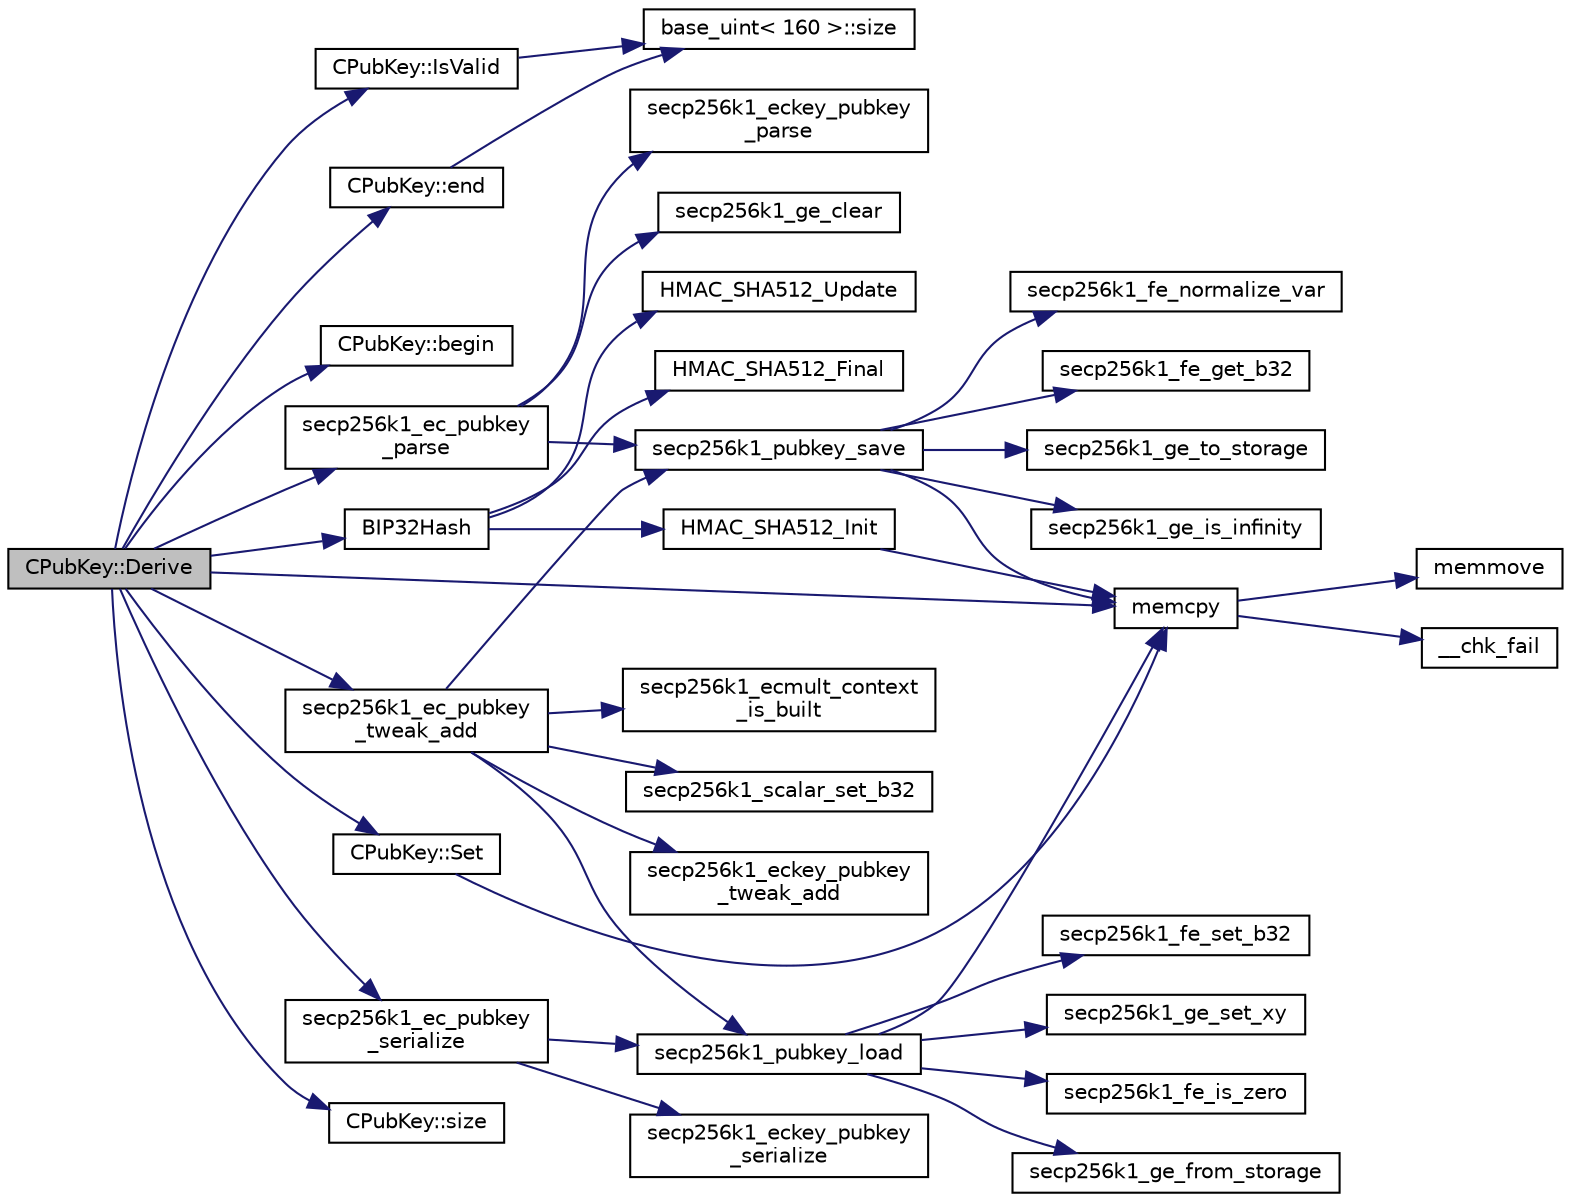 digraph "CPubKey::Derive"
{
  edge [fontname="Helvetica",fontsize="10",labelfontname="Helvetica",labelfontsize="10"];
  node [fontname="Helvetica",fontsize="10",shape=record];
  rankdir="LR";
  Node330 [label="CPubKey::Derive",height=0.2,width=0.4,color="black", fillcolor="grey75", style="filled", fontcolor="black"];
  Node330 -> Node331 [color="midnightblue",fontsize="10",style="solid",fontname="Helvetica"];
  Node331 [label="CPubKey::IsValid",height=0.2,width=0.4,color="black", fillcolor="white", style="filled",URL="$da/d4e/class_c_pub_key.html#a4fa94293cf8577fd039b9a133f6c7f30"];
  Node331 -> Node332 [color="midnightblue",fontsize="10",style="solid",fontname="Helvetica"];
  Node332 [label="base_uint\< 160 \>::size",height=0.2,width=0.4,color="black", fillcolor="white", style="filled",URL="$da/df7/classbase__uint.html#a1f49b034e686269601ea89b0319b8004"];
  Node330 -> Node333 [color="midnightblue",fontsize="10",style="solid",fontname="Helvetica"];
  Node333 [label="CPubKey::begin",height=0.2,width=0.4,color="black", fillcolor="white", style="filled",URL="$da/d4e/class_c_pub_key.html#a859ab9909d68092d6d4fc739237ab358"];
  Node330 -> Node334 [color="midnightblue",fontsize="10",style="solid",fontname="Helvetica"];
  Node334 [label="CPubKey::end",height=0.2,width=0.4,color="black", fillcolor="white", style="filled",URL="$da/d4e/class_c_pub_key.html#a1d6fb1ec2b45fb229f549215d6a23dbc"];
  Node334 -> Node332 [color="midnightblue",fontsize="10",style="solid",fontname="Helvetica"];
  Node330 -> Node335 [color="midnightblue",fontsize="10",style="solid",fontname="Helvetica"];
  Node335 [label="BIP32Hash",height=0.2,width=0.4,color="black", fillcolor="white", style="filled",URL="$da/de5/hash_8cpp.html#af81a4d88d7eaba27c63313aec22b01a4"];
  Node335 -> Node336 [color="midnightblue",fontsize="10",style="solid",fontname="Helvetica"];
  Node336 [label="HMAC_SHA512_Init",height=0.2,width=0.4,color="black", fillcolor="white", style="filled",URL="$da/de5/hash_8cpp.html#a4b8c72838f26539d69f31e256fd6dc5c"];
  Node336 -> Node337 [color="midnightblue",fontsize="10",style="solid",fontname="Helvetica"];
  Node337 [label="memcpy",height=0.2,width=0.4,color="black", fillcolor="white", style="filled",URL="$d5/d9f/glibc__compat_8cpp.html#a0f46826ab0466591e136db24394923cf"];
  Node337 -> Node338 [color="midnightblue",fontsize="10",style="solid",fontname="Helvetica"];
  Node338 [label="memmove",height=0.2,width=0.4,color="black", fillcolor="white", style="filled",URL="$d5/d9f/glibc__compat_8cpp.html#a9778d49e9029dd75bc53ecbbf9f5e9a1"];
  Node337 -> Node339 [color="midnightblue",fontsize="10",style="solid",fontname="Helvetica"];
  Node339 [label="__chk_fail",height=0.2,width=0.4,color="black", fillcolor="white", style="filled",URL="$d5/d9f/glibc__compat_8cpp.html#a424ac71631da5ada2976630ff67051d1"];
  Node335 -> Node340 [color="midnightblue",fontsize="10",style="solid",fontname="Helvetica"];
  Node340 [label="HMAC_SHA512_Update",height=0.2,width=0.4,color="black", fillcolor="white", style="filled",URL="$da/de5/hash_8cpp.html#a252e477655e0e6373143178d65e7a931"];
  Node335 -> Node341 [color="midnightblue",fontsize="10",style="solid",fontname="Helvetica"];
  Node341 [label="HMAC_SHA512_Final",height=0.2,width=0.4,color="black", fillcolor="white", style="filled",URL="$da/de5/hash_8cpp.html#a3e0fccfdb4599881e52d5fe8497f961f"];
  Node330 -> Node337 [color="midnightblue",fontsize="10",style="solid",fontname="Helvetica"];
  Node330 -> Node342 [color="midnightblue",fontsize="10",style="solid",fontname="Helvetica"];
  Node342 [label="secp256k1_ec_pubkey\l_parse",height=0.2,width=0.4,color="black", fillcolor="white", style="filled",URL="$d7/dd3/secp256k1_8h.html#a4e5dc8952c9a7e791376505ef2023ca1",tooltip="Parse a variable-length public key into the pubkey object. "];
  Node342 -> Node343 [color="midnightblue",fontsize="10",style="solid",fontname="Helvetica"];
  Node343 [label="secp256k1_eckey_pubkey\l_parse",height=0.2,width=0.4,color="black", fillcolor="white", style="filled",URL="$da/dff/eckey_8h.html#ae0cdb1eef2dc770d70aac0ad50a35e9a"];
  Node342 -> Node344 [color="midnightblue",fontsize="10",style="solid",fontname="Helvetica"];
  Node344 [label="secp256k1_pubkey_save",height=0.2,width=0.4,color="black", fillcolor="white", style="filled",URL="$d1/d8c/secp256k1_8c.html#aa061c9c5c861017bef990e5c4653e0f4"];
  Node344 -> Node345 [color="midnightblue",fontsize="10",style="solid",fontname="Helvetica"];
  Node345 [label="secp256k1_ge_to_storage",height=0.2,width=0.4,color="black", fillcolor="white", style="filled",URL="$d9/dd1/group_8h.html#ad6499ae629f998e50d8614869ee3c67f",tooltip="Convert a group element to the storage type. "];
  Node344 -> Node337 [color="midnightblue",fontsize="10",style="solid",fontname="Helvetica"];
  Node344 -> Node346 [color="midnightblue",fontsize="10",style="solid",fontname="Helvetica"];
  Node346 [label="secp256k1_ge_is_infinity",height=0.2,width=0.4,color="black", fillcolor="white", style="filled",URL="$d9/dd1/group_8h.html#ac83592db46af97faf7ba9b9a39a1f6ff",tooltip="Check whether a group element is the point at infinity. "];
  Node344 -> Node347 [color="midnightblue",fontsize="10",style="solid",fontname="Helvetica"];
  Node347 [label="secp256k1_fe_normalize_var",height=0.2,width=0.4,color="black", fillcolor="white", style="filled",URL="$d5/d5a/field_8h.html#a2d45c987537eadb2923c93aa3af9db71",tooltip="Normalize a field element, without constant-time guarantee. "];
  Node344 -> Node348 [color="midnightblue",fontsize="10",style="solid",fontname="Helvetica"];
  Node348 [label="secp256k1_fe_get_b32",height=0.2,width=0.4,color="black", fillcolor="white", style="filled",URL="$d5/d5a/field_8h.html#abb1017649be14b9ac1823be3c573e542",tooltip="Convert a field element to a 32-byte big endian value. "];
  Node342 -> Node349 [color="midnightblue",fontsize="10",style="solid",fontname="Helvetica"];
  Node349 [label="secp256k1_ge_clear",height=0.2,width=0.4,color="black", fillcolor="white", style="filled",URL="$d9/dd1/group_8h.html#a34793cf48794f089bb28597d1a9f23b2",tooltip="Clear a secp256k1_ge to prevent leaking sensitive information. "];
  Node330 -> Node350 [color="midnightblue",fontsize="10",style="solid",fontname="Helvetica"];
  Node350 [label="CPubKey::size",height=0.2,width=0.4,color="black", fillcolor="white", style="filled",URL="$da/d4e/class_c_pub_key.html#a6bb28fcf0a5f799c69f5b7269363b309"];
  Node330 -> Node351 [color="midnightblue",fontsize="10",style="solid",fontname="Helvetica"];
  Node351 [label="secp256k1_ec_pubkey\l_tweak_add",height=0.2,width=0.4,color="black", fillcolor="white", style="filled",URL="$d7/dd3/secp256k1_8h.html#a2381cde2a0ee44d90dcfa77e28b5eb79",tooltip="Tweak a public key by adding tweak times the generator to it. "];
  Node351 -> Node352 [color="midnightblue",fontsize="10",style="solid",fontname="Helvetica"];
  Node352 [label="secp256k1_ecmult_context\l_is_built",height=0.2,width=0.4,color="black", fillcolor="white", style="filled",URL="$d2/d94/ecmult_8h.html#aa4f6f213989d3ec35850c40c8f1b313b"];
  Node351 -> Node353 [color="midnightblue",fontsize="10",style="solid",fontname="Helvetica"];
  Node353 [label="secp256k1_scalar_set_b32",height=0.2,width=0.4,color="black", fillcolor="white", style="filled",URL="$db/d94/scalar_8h.html#a25cc2d45ae1d1765d07c3313cdf46fa0",tooltip="Set a scalar from a big endian byte array. "];
  Node351 -> Node354 [color="midnightblue",fontsize="10",style="solid",fontname="Helvetica"];
  Node354 [label="secp256k1_pubkey_load",height=0.2,width=0.4,color="black", fillcolor="white", style="filled",URL="$d1/d8c/secp256k1_8c.html#a9966ec041e71010d1593ae2211ffb843"];
  Node354 -> Node337 [color="midnightblue",fontsize="10",style="solid",fontname="Helvetica"];
  Node354 -> Node355 [color="midnightblue",fontsize="10",style="solid",fontname="Helvetica"];
  Node355 [label="secp256k1_ge_from_storage",height=0.2,width=0.4,color="black", fillcolor="white", style="filled",URL="$d9/dd1/group_8h.html#a8c1e7f328284d9ba56404bb8d99bf765",tooltip="Convert a group element back from the storage type. "];
  Node354 -> Node356 [color="midnightblue",fontsize="10",style="solid",fontname="Helvetica"];
  Node356 [label="secp256k1_fe_set_b32",height=0.2,width=0.4,color="black", fillcolor="white", style="filled",URL="$d5/d5a/field_8h.html#a5c86a65052e3b135919c00fe2233a43d",tooltip="Set a field element equal to 32-byte big endian value. "];
  Node354 -> Node357 [color="midnightblue",fontsize="10",style="solid",fontname="Helvetica"];
  Node357 [label="secp256k1_ge_set_xy",height=0.2,width=0.4,color="black", fillcolor="white", style="filled",URL="$d9/dd1/group_8h.html#a34ab3d1a9a0a7ff0ed1cedff9db5f73c",tooltip="Set a group element equal to the point with given X and Y coordinates. "];
  Node354 -> Node358 [color="midnightblue",fontsize="10",style="solid",fontname="Helvetica"];
  Node358 [label="secp256k1_fe_is_zero",height=0.2,width=0.4,color="black", fillcolor="white", style="filled",URL="$d5/d5a/field_8h.html#a619ec4805df6cc54d70e6682ceebd098",tooltip="Verify whether a field element is zero. "];
  Node351 -> Node359 [color="midnightblue",fontsize="10",style="solid",fontname="Helvetica"];
  Node359 [label="secp256k1_eckey_pubkey\l_tweak_add",height=0.2,width=0.4,color="black", fillcolor="white", style="filled",URL="$da/dff/eckey_8h.html#a62b92feda0e18c392cb4efdc4036772f"];
  Node351 -> Node344 [color="midnightblue",fontsize="10",style="solid",fontname="Helvetica"];
  Node330 -> Node360 [color="midnightblue",fontsize="10",style="solid",fontname="Helvetica"];
  Node360 [label="secp256k1_ec_pubkey\l_serialize",height=0.2,width=0.4,color="black", fillcolor="white", style="filled",URL="$d7/dd3/secp256k1_8h.html#a34977bf00322e510e881160c421836d7",tooltip="Serialize a pubkey object into a serialized byte sequence. "];
  Node360 -> Node354 [color="midnightblue",fontsize="10",style="solid",fontname="Helvetica"];
  Node360 -> Node361 [color="midnightblue",fontsize="10",style="solid",fontname="Helvetica"];
  Node361 [label="secp256k1_eckey_pubkey\l_serialize",height=0.2,width=0.4,color="black", fillcolor="white", style="filled",URL="$da/dff/eckey_8h.html#ae1f52342d70928f16c8e606da59e6aa6"];
  Node330 -> Node362 [color="midnightblue",fontsize="10",style="solid",fontname="Helvetica"];
  Node362 [label="CPubKey::Set",height=0.2,width=0.4,color="black", fillcolor="white", style="filled",URL="$da/d4e/class_c_pub_key.html#af59bc1d3be119c1f8b49d3c1e2c0797b"];
  Node362 -> Node337 [color="midnightblue",fontsize="10",style="solid",fontname="Helvetica"];
}
